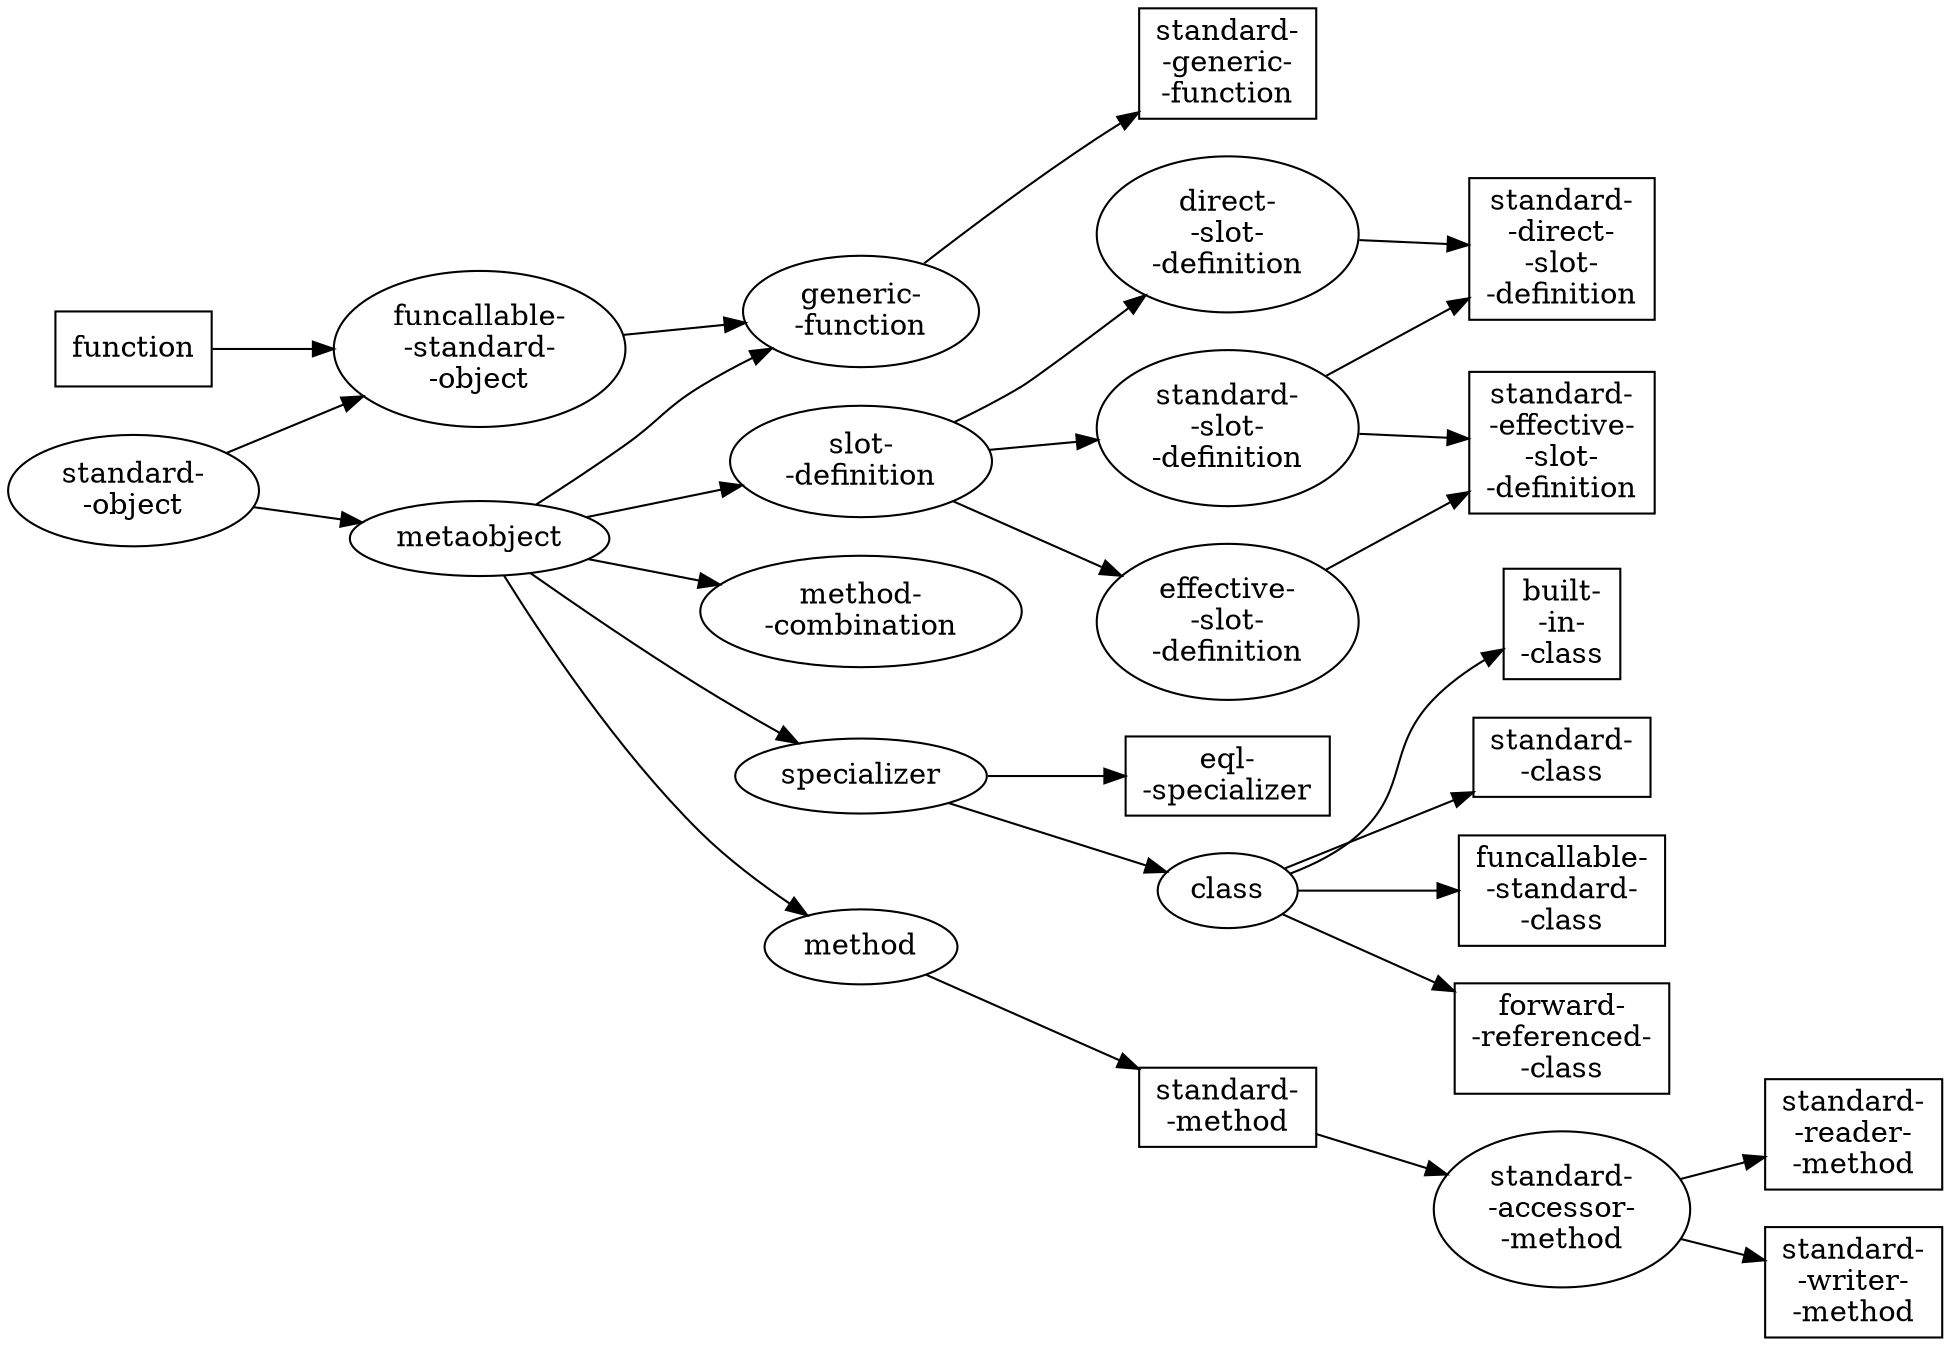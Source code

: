 strict digraph all {
  rankdir=LR;

  so [label="standard-\n-object"];

  es [label="eql-\n-specializer", shape="box"];

  bic [label="built-\n-in-\n-class", shape="box"];
  sc [label="standard-\n-class", shape="box"];
  fsc [label="funcallable-\n-standard-\n-class", shape="box"];
  frc [label="forward-\n-referenced-\n-class", shape="box"];

  sd [label="slot-\n-definition"];
  ssd [label="standard-\n-slot-\n-definition"];
  dsd [label="direct-\n-slot-\n-definition"];
  sdsd [label="standard-\n-direct-\n-slot-\n-definition", shape="box"];
  esd [label="effective-\n-slot-\n-definition"];
  sesd [label="standard-\n-effective-\n-slot-\n-definition", shape="box"];

  mc [label="method-\n-combination"];

  sm [label="standard-\n-method", shape="box"];
  sam [label="standard-\n-accessor-\n-method"];
  srm [label="standard-\n-reader-\n-method", shape="box"];
  swm [label="standard-\n-writer-\n-method", shape="box"];

  fso [label="funcallable-\n-standard-\n-object"];
  gf [label="generic-\n-function"];
  sgf [label="standard-\n-generic-\n-function", shape="box"];

  so -> metaobject -> specializer -> class -> bic;
    class -> sc; class -> fsc; class -> frc;
    specializer -> es;

  metaobject -> sd -> ssd;
    sd -> dsd -> sdsd; sd -> esd -> sesd;
    ssd -> sdsd; ssd -> sesd;

  metaobject -> mc

  metaobject -> method -> sm -> sam -> srm; sam -> swm;

  function [shape="box"];
  function -> fso;
    metaobject -> gf;
    so -> fso -> gf -> sgf;
}
